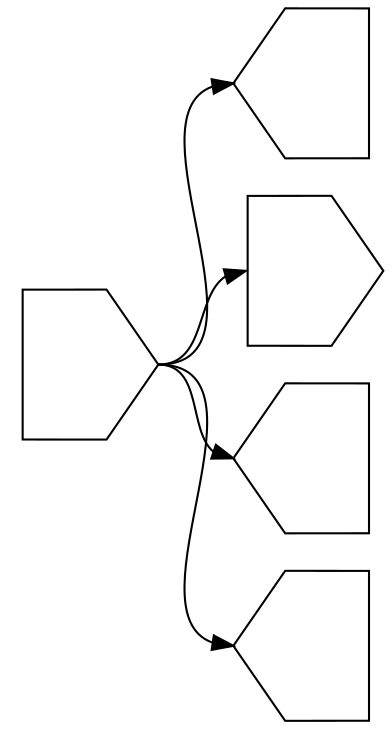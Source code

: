digraph asm {
	rotate=90;
	edge [headport=n,tailport=s];
	20120 [label="",height=1,width=1,shape=house];
	12992 [label="",height=1,width=1,shape=invhouse];
	11593 [label="",height=1,width=1,shape=house];
	14683 [label="",height=1,width=1,shape=invhouse];
	19494 [label="",height=1,width=1,shape=house];
	12992 -> 11593
	12992 -> 14683
	12992 -> 19494
	12992 -> 20120
}